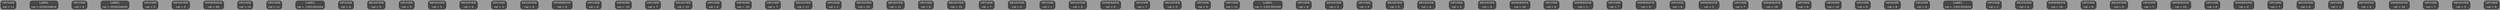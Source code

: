 digraph G{
nodesep=1;
ranksep=0.5;
rankdir=HR;
node[style=filled, color="#0a0a0a", fillcolor="#494a4a",fontcolor="#e6e6e6", fontsize=14];
edge[color="#000000", fontsize=12, penwidth=1, fontcolor = "#49006a"];
bgcolor="#9c9c9c";
elem0x5601a68290b0[shape="Mrecord", label= "{OPCODE | val = 11}"];
elem0x5601a68290b8[shape="Mrecord", label= "{LABEL | val = 2036326816}"];
elem0x5601a68290d8[shape="Mrecord", label= "{OPCODE | val = 8}"];
elem0x5601a68290e0[shape="Mrecord", label= "{LABEL | val = 2036326835}"];
elem0x5601a6829100[shape="Mrecord", label= "{OPCODE | val = 5}"];
elem0x5601a6829108[shape="Mrecord", label= "{REGISTER | val = 0}"];
elem0x5601a6829118[shape="Mrecord", label= "{IMMERSIVE | val = 60}"];
elem0x5601a6829128[shape="Mrecord", label= "{OPCODE | val = 10}"];
elem0x5601a6829150[shape="Mrecord", label= "{OPCODE | val = 11}"];
elem0x5601a6829158[shape="Mrecord", label= "{LABEL | val = -1501393424}"];
elem0x5601a6829178[shape="Mrecord", label= "{OPCODE | val = 6}"];
elem0x5601a6829180[shape="Mrecord", label= "{REGISTER | val = 5}"];
elem0x5601a68291a0[shape="Mrecord", label= "{OPCODE | val = 5}"];
elem0x5601a68291a8[shape="Mrecord", label= "{REGISTER | val = 5}"];
elem0x5601a68291b8[shape="Mrecord", label= "{REGISTER | val = 4}"];
elem0x5601a68291c8[shape="Mrecord", label= "{OPCODE | val = 2}"];
elem0x5601a68291d0[shape="Mrecord", label= "{REGISTER | val = 4}"];
elem0x5601a68291e0[shape="Mrecord", label= "{IMMERSIVE | val = 0}"];
elem0x5601a68291f0[shape="Mrecord", label= "{OPCODE | val = 6}"];
elem0x5601a68291f8[shape="Mrecord", label= "{MEMORY | val = -16}"];
elem0x5601a6829218[shape="Mrecord", label= "{OPCODE | val = 7}"];
elem0x5601a6829220[shape="Mrecord", label= "{REGISTER | val = 10}"];
elem0x5601a6829240[shape="Mrecord", label= "{OPCODE | val = 6}"];
elem0x5601a6829248[shape="Mrecord", label= "{MEMORY | val = -24}"];
elem0x5601a6829268[shape="Mrecord", label= "{OPCODE | val = 7}"];
elem0x5601a6829270[shape="Mrecord", label= "{REGISTER | val = 11}"];
elem0x5601a6829290[shape="Mrecord", label= "{OPCODE | val = 1}"];
elem0x5601a6829298[shape="Mrecord", label= "{REGISTER | val = 10}"];
elem0x5601a68292a8[shape="Mrecord", label= "{REGISTER | val = 11}"];
elem0x5601a68292b8[shape="Mrecord", label= "{OPCODE | val = 6}"];
elem0x5601a68292c0[shape="Mrecord", label= "{REGISTER | val = 10}"];
elem0x5601a68292e0[shape="Mrecord", label= "{OPCODE | val = 7}"];
elem0x5601a68292e8[shape="Mrecord", label= "{REGISTER | val = 0}"];
elem0x5601a6829308[shape="Mrecord", label= "{OPCODE | val = 1}"];
elem0x5601a6829310[shape="Mrecord", label= "{REGISTER | val = 4}"];
elem0x5601a6829320[shape="Mrecord", label= "{IMMERSIVE | val = 0}"];
elem0x5601a6829330[shape="Mrecord", label= "{OPCODE | val = 7}"];
elem0x5601a6829338[shape="Mrecord", label= "{REGISTER | val = 5}"];
elem0x5601a6829358[shape="Mrecord", label= "{OPCODE | val = 9}"];
elem0x5601a6829380[shape="Mrecord", label= "{OPCODE | val = 11}"];
elem0x5601a6829388[shape="Mrecord", label= "{LABEL | val = -1501393328}"];
elem0x5601a68293a8[shape="Mrecord", label= "{OPCODE | val = 6}"];
elem0x5601a68293b0[shape="Mrecord", label= "{REGISTER | val = 5}"];
elem0x5601a68293d0[shape="Mrecord", label= "{OPCODE | val = 5}"];
elem0x5601a68293d8[shape="Mrecord", label= "{REGISTER | val = 5}"];
elem0x5601a68293e8[shape="Mrecord", label= "{REGISTER | val = 4}"];
elem0x5601a68293f8[shape="Mrecord", label= "{OPCODE | val = 2}"];
elem0x5601a6829400[shape="Mrecord", label= "{REGISTER | val = 4}"];
elem0x5601a6829410[shape="Mrecord", label= "{IMMERSIVE | val = 24}"];
elem0x5601a6829420[shape="Mrecord", label= "{OPCODE | val = 6}"];
elem0x5601a6829428[shape="Mrecord", label= "{IMMERSIVE | val = 1}"];
elem0x5601a6829448[shape="Mrecord", label= "{OPCODE | val = 7}"];
elem0x5601a6829450[shape="Mrecord", label= "{IMMERSIVE | val = 8}"];
elem0x5601a6829470[shape="Mrecord", label= "{OPCODE | val = 6}"];
elem0x5601a6829478[shape="Mrecord", label= "{IMMERSIVE | val = 2}"];
elem0x5601a6829498[shape="Mrecord", label= "{OPCODE | val = 7}"];
elem0x5601a68294a0[shape="Mrecord", label= "{IMMERSIVE | val = 16}"];
elem0x5601a68294c0[shape="Mrecord", label= "{OPCODE | val = 6}"];
elem0x5601a68294c8[shape="Mrecord", label= "{MEMORY | val = 16}"];
elem0x5601a68294e8[shape="Mrecord", label= "{OPCODE | val = 6}"];
elem0x5601a68294f0[shape="Mrecord", label= "{MEMORY | val = 8}"];
elem0x5601a6829510[shape="Mrecord", label= "{OPCODE | val = 8}"];
elem0x5601a6829518[shape="Mrecord", label= "{LABEL | val = -1501393424}"];
elem0x5601a6829538[shape="Mrecord", label= "{OPCODE | val = 1}"];
elem0x5601a6829540[shape="Mrecord", label= "{REGISTER | val = 4}"];
elem0x5601a6829550[shape="Mrecord", label= "{IMMERSIVE | val = 16}"];
elem0x5601a6829560[shape="Mrecord", label= "{OPCODE | val = 6}"];
elem0x5601a6829568[shape="Mrecord", label= "{REGISTER | val = 0}"];
elem0x5601a6829588[shape="Mrecord", label= "{OPCODE | val = 7}"];
elem0x5601a6829590[shape="Mrecord", label= "{IMMERSIVE | val = 24}"];
elem0x5601a68295b0[shape="Mrecord", label= "{OPCODE | val = 6}"];
elem0x5601a68295b8[shape="Mrecord", label= "{IMMERSIVE | val = 0}"];
elem0x5601a68295d8[shape="Mrecord", label= "{OPCODE | val = 7}"];
elem0x5601a68295e0[shape="Mrecord", label= "{REGISTER | val = 0}"];
elem0x5601a6829600[shape="Mrecord", label= "{OPCODE | val = 1}"];
elem0x5601a6829608[shape="Mrecord", label= "{REGISTER | val = 4}"];
elem0x5601a6829618[shape="Mrecord", label= "{IMMERSIVE | val = 24}"];
elem0x5601a6829628[shape="Mrecord", label= "{OPCODE | val = 7}"];
elem0x5601a6829630[shape="Mrecord", label= "{REGISTER | val = 5}"];
elem0x5601a6829650[shape="Mrecord", label= "{OPCODE | val = 9}"];
}
